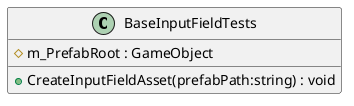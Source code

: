@startuml
class BaseInputFieldTests {
    # m_PrefabRoot : GameObject
    + CreateInputFieldAsset(prefabPath:string) : void
}
@enduml
